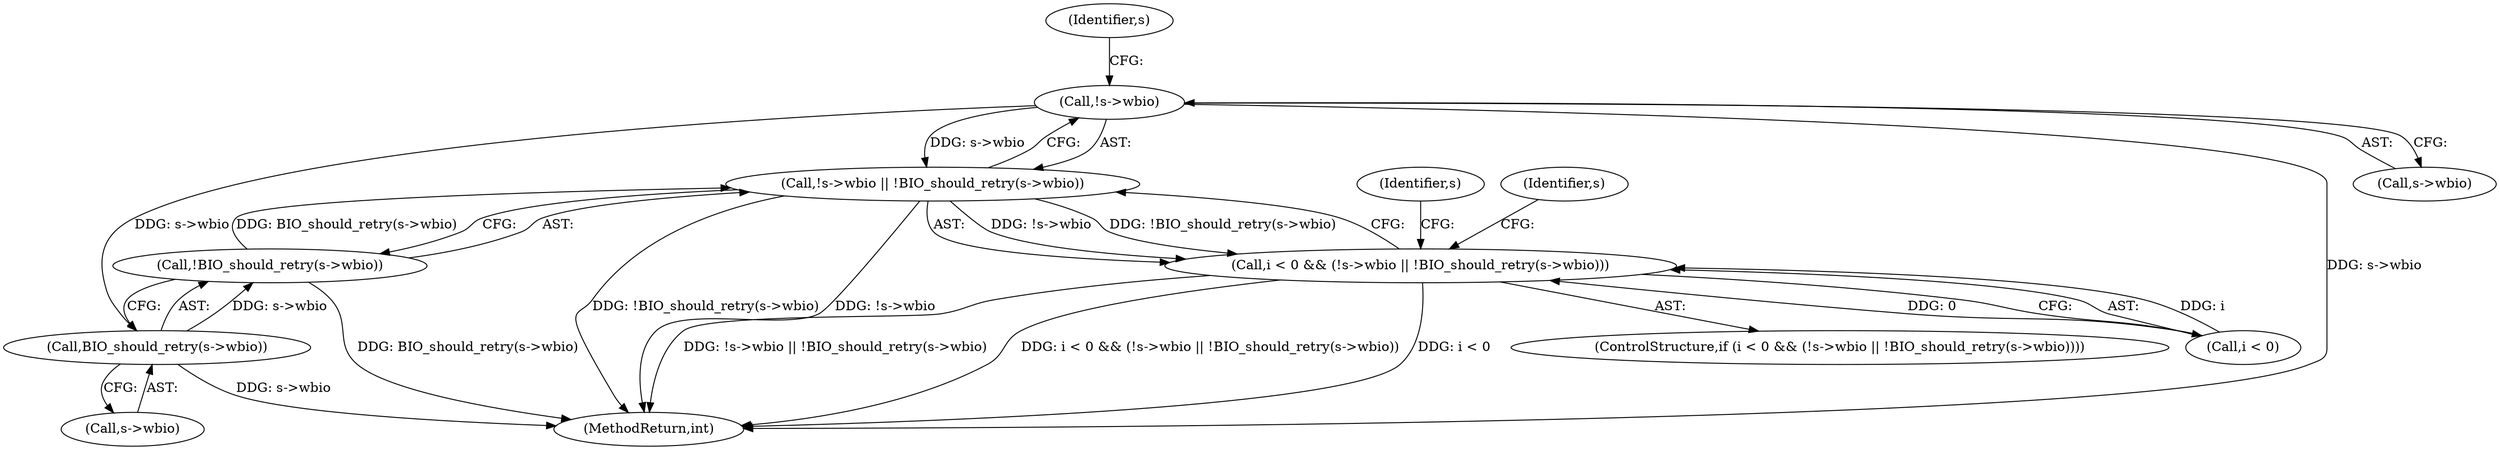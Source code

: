digraph "0_openssl_4ad93618d26a3ea23d36ad5498ff4f59eff3a4d2_0@pointer" {
"1000675" [label="(Call,!s->wbio)"];
"1000674" [label="(Call,!s->wbio || !BIO_should_retry(s->wbio))"];
"1000670" [label="(Call,i < 0 && (!s->wbio || !BIO_should_retry(s->wbio)))"];
"1000680" [label="(Call,BIO_should_retry(s->wbio))"];
"1000679" [label="(Call,!BIO_should_retry(s->wbio))"];
"1000690" [label="(Identifier,s)"];
"1000679" [label="(Call,!BIO_should_retry(s->wbio))"];
"1000680" [label="(Call,BIO_should_retry(s->wbio))"];
"1000681" [label="(Call,s->wbio)"];
"1000674" [label="(Call,!s->wbio || !BIO_should_retry(s->wbio))"];
"1000980" [label="(MethodReturn,int)"];
"1000675" [label="(Call,!s->wbio)"];
"1000682" [label="(Identifier,s)"];
"1000669" [label="(ControlStructure,if (i < 0 && (!s->wbio || !BIO_should_retry(s->wbio))))"];
"1000671" [label="(Call,i < 0)"];
"1000686" [label="(Identifier,s)"];
"1000670" [label="(Call,i < 0 && (!s->wbio || !BIO_should_retry(s->wbio)))"];
"1000676" [label="(Call,s->wbio)"];
"1000675" -> "1000674"  [label="AST: "];
"1000675" -> "1000676"  [label="CFG: "];
"1000676" -> "1000675"  [label="AST: "];
"1000682" -> "1000675"  [label="CFG: "];
"1000674" -> "1000675"  [label="CFG: "];
"1000675" -> "1000980"  [label="DDG: s->wbio"];
"1000675" -> "1000674"  [label="DDG: s->wbio"];
"1000675" -> "1000680"  [label="DDG: s->wbio"];
"1000674" -> "1000670"  [label="AST: "];
"1000674" -> "1000679"  [label="CFG: "];
"1000679" -> "1000674"  [label="AST: "];
"1000670" -> "1000674"  [label="CFG: "];
"1000674" -> "1000980"  [label="DDG: !BIO_should_retry(s->wbio)"];
"1000674" -> "1000980"  [label="DDG: !s->wbio"];
"1000674" -> "1000670"  [label="DDG: !s->wbio"];
"1000674" -> "1000670"  [label="DDG: !BIO_should_retry(s->wbio)"];
"1000679" -> "1000674"  [label="DDG: BIO_should_retry(s->wbio)"];
"1000670" -> "1000669"  [label="AST: "];
"1000670" -> "1000671"  [label="CFG: "];
"1000671" -> "1000670"  [label="AST: "];
"1000686" -> "1000670"  [label="CFG: "];
"1000690" -> "1000670"  [label="CFG: "];
"1000670" -> "1000980"  [label="DDG: !s->wbio || !BIO_should_retry(s->wbio)"];
"1000670" -> "1000980"  [label="DDG: i < 0 && (!s->wbio || !BIO_should_retry(s->wbio))"];
"1000670" -> "1000980"  [label="DDG: i < 0"];
"1000671" -> "1000670"  [label="DDG: i"];
"1000671" -> "1000670"  [label="DDG: 0"];
"1000680" -> "1000679"  [label="AST: "];
"1000680" -> "1000681"  [label="CFG: "];
"1000681" -> "1000680"  [label="AST: "];
"1000679" -> "1000680"  [label="CFG: "];
"1000680" -> "1000980"  [label="DDG: s->wbio"];
"1000680" -> "1000679"  [label="DDG: s->wbio"];
"1000679" -> "1000980"  [label="DDG: BIO_should_retry(s->wbio)"];
}
